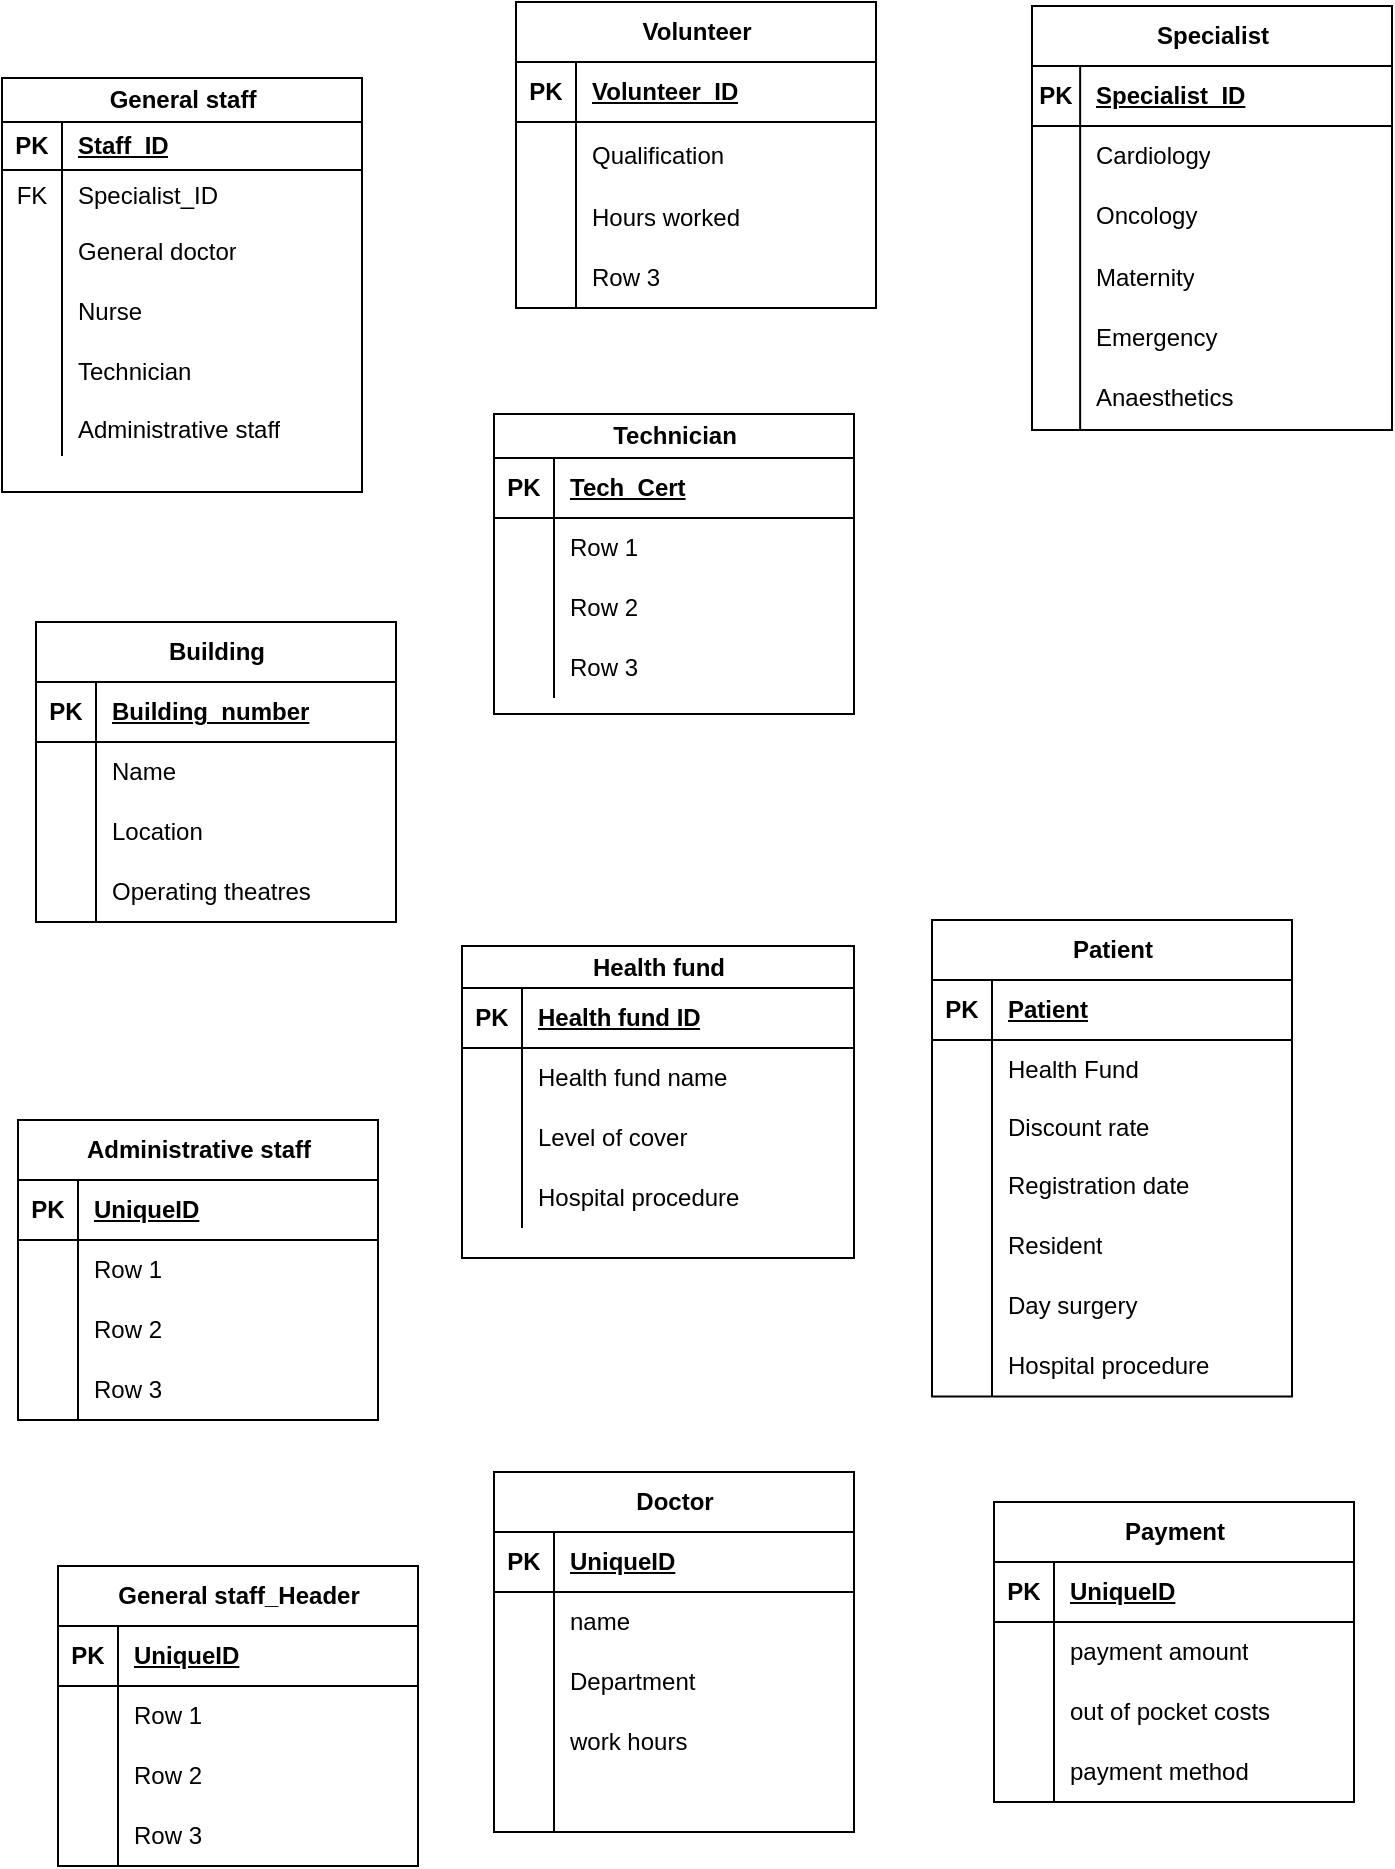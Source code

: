 <mxfile version="22.1.0" type="github">
  <diagram name="Page-1" id="m8mQcHIIEww473coujkM">
    <mxGraphModel dx="985" dy="617" grid="0" gridSize="10" guides="1" tooltips="1" connect="1" arrows="1" fold="1" page="1" pageScale="1" pageWidth="827" pageHeight="1169" background="#FFFFFF" math="0" shadow="0">
      <root>
        <mxCell id="0" />
        <mxCell id="1" parent="0" />
        <mxCell id="LIRqhmWHlOM219_0sDGf-14" value="Volunteer" style="shape=table;startSize=30;container=1;collapsible=1;childLayout=tableLayout;fixedRows=1;rowLines=0;fontStyle=1;align=center;resizeLast=1;html=1;labelBackgroundColor=none;rounded=0;" parent="1" vertex="1">
          <mxGeometry x="292" y="44" width="180" height="153" as="geometry" />
        </mxCell>
        <mxCell id="LIRqhmWHlOM219_0sDGf-15" value="" style="shape=tableRow;horizontal=0;startSize=0;swimlaneHead=0;swimlaneBody=0;fillColor=none;collapsible=0;dropTarget=0;points=[[0,0.5],[1,0.5]];portConstraint=eastwest;top=0;left=0;right=0;bottom=1;labelBackgroundColor=none;rounded=1;" parent="LIRqhmWHlOM219_0sDGf-14" vertex="1">
          <mxGeometry y="30" width="180" height="30" as="geometry" />
        </mxCell>
        <mxCell id="LIRqhmWHlOM219_0sDGf-16" value="PK" style="shape=partialRectangle;connectable=0;fillColor=none;top=0;left=0;bottom=0;right=0;fontStyle=1;overflow=hidden;whiteSpace=wrap;html=1;labelBackgroundColor=none;rounded=1;" parent="LIRqhmWHlOM219_0sDGf-15" vertex="1">
          <mxGeometry width="30" height="30" as="geometry">
            <mxRectangle width="30" height="30" as="alternateBounds" />
          </mxGeometry>
        </mxCell>
        <mxCell id="LIRqhmWHlOM219_0sDGf-17" value="Volunteer_ID" style="shape=partialRectangle;connectable=0;fillColor=none;top=0;left=0;bottom=0;right=0;align=left;spacingLeft=6;fontStyle=5;overflow=hidden;whiteSpace=wrap;html=1;labelBackgroundColor=none;rounded=1;" parent="LIRqhmWHlOM219_0sDGf-15" vertex="1">
          <mxGeometry x="30" width="150" height="30" as="geometry">
            <mxRectangle width="150" height="30" as="alternateBounds" />
          </mxGeometry>
        </mxCell>
        <mxCell id="LIRqhmWHlOM219_0sDGf-18" value="" style="shape=tableRow;horizontal=0;startSize=0;swimlaneHead=0;swimlaneBody=0;fillColor=none;collapsible=0;dropTarget=0;points=[[0,0.5],[1,0.5]];portConstraint=eastwest;top=0;left=0;right=0;bottom=0;labelBackgroundColor=none;rounded=1;" parent="LIRqhmWHlOM219_0sDGf-14" vertex="1">
          <mxGeometry y="60" width="180" height="33" as="geometry" />
        </mxCell>
        <mxCell id="LIRqhmWHlOM219_0sDGf-19" value="" style="shape=partialRectangle;connectable=0;fillColor=none;top=0;left=0;bottom=0;right=0;editable=1;overflow=hidden;whiteSpace=wrap;html=1;labelBackgroundColor=none;rounded=1;" parent="LIRqhmWHlOM219_0sDGf-18" vertex="1">
          <mxGeometry width="30" height="33" as="geometry">
            <mxRectangle width="30" height="33" as="alternateBounds" />
          </mxGeometry>
        </mxCell>
        <mxCell id="LIRqhmWHlOM219_0sDGf-20" value="Qualification" style="shape=partialRectangle;connectable=0;fillColor=none;top=0;left=0;bottom=0;right=0;align=left;spacingLeft=6;overflow=hidden;whiteSpace=wrap;html=1;labelBackgroundColor=none;rounded=1;" parent="LIRqhmWHlOM219_0sDGf-18" vertex="1">
          <mxGeometry x="30" width="150" height="33" as="geometry">
            <mxRectangle width="150" height="33" as="alternateBounds" />
          </mxGeometry>
        </mxCell>
        <mxCell id="LIRqhmWHlOM219_0sDGf-21" value="" style="shape=tableRow;horizontal=0;startSize=0;swimlaneHead=0;swimlaneBody=0;fillColor=none;collapsible=0;dropTarget=0;points=[[0,0.5],[1,0.5]];portConstraint=eastwest;top=0;left=0;right=0;bottom=0;labelBackgroundColor=none;rounded=1;" parent="LIRqhmWHlOM219_0sDGf-14" vertex="1">
          <mxGeometry y="93" width="180" height="30" as="geometry" />
        </mxCell>
        <mxCell id="LIRqhmWHlOM219_0sDGf-22" value="" style="shape=partialRectangle;connectable=0;fillColor=none;top=0;left=0;bottom=0;right=0;editable=1;overflow=hidden;whiteSpace=wrap;html=1;labelBackgroundColor=none;rounded=1;" parent="LIRqhmWHlOM219_0sDGf-21" vertex="1">
          <mxGeometry width="30" height="30" as="geometry">
            <mxRectangle width="30" height="30" as="alternateBounds" />
          </mxGeometry>
        </mxCell>
        <mxCell id="LIRqhmWHlOM219_0sDGf-23" value="Hours worked" style="shape=partialRectangle;connectable=0;fillColor=none;top=0;left=0;bottom=0;right=0;align=left;spacingLeft=6;overflow=hidden;whiteSpace=wrap;html=1;labelBackgroundColor=none;rounded=1;" parent="LIRqhmWHlOM219_0sDGf-21" vertex="1">
          <mxGeometry x="30" width="150" height="30" as="geometry">
            <mxRectangle width="150" height="30" as="alternateBounds" />
          </mxGeometry>
        </mxCell>
        <mxCell id="LIRqhmWHlOM219_0sDGf-24" value="" style="shape=tableRow;horizontal=0;startSize=0;swimlaneHead=0;swimlaneBody=0;fillColor=none;collapsible=0;dropTarget=0;points=[[0,0.5],[1,0.5]];portConstraint=eastwest;top=0;left=0;right=0;bottom=0;labelBackgroundColor=none;rounded=1;" parent="LIRqhmWHlOM219_0sDGf-14" vertex="1">
          <mxGeometry y="123" width="180" height="30" as="geometry" />
        </mxCell>
        <mxCell id="LIRqhmWHlOM219_0sDGf-25" value="" style="shape=partialRectangle;connectable=0;fillColor=none;top=0;left=0;bottom=0;right=0;editable=1;overflow=hidden;whiteSpace=wrap;html=1;labelBackgroundColor=none;rounded=1;" parent="LIRqhmWHlOM219_0sDGf-24" vertex="1">
          <mxGeometry width="30" height="30" as="geometry">
            <mxRectangle width="30" height="30" as="alternateBounds" />
          </mxGeometry>
        </mxCell>
        <mxCell id="LIRqhmWHlOM219_0sDGf-26" value="Row 3" style="shape=partialRectangle;connectable=0;fillColor=none;top=0;left=0;bottom=0;right=0;align=left;spacingLeft=6;overflow=hidden;whiteSpace=wrap;html=1;labelBackgroundColor=none;rounded=1;" parent="LIRqhmWHlOM219_0sDGf-24" vertex="1">
          <mxGeometry x="30" width="150" height="30" as="geometry">
            <mxRectangle width="150" height="30" as="alternateBounds" />
          </mxGeometry>
        </mxCell>
        <mxCell id="LIRqhmWHlOM219_0sDGf-27" value="Specialist" style="shape=table;startSize=30;container=1;collapsible=1;childLayout=tableLayout;fixedRows=1;rowLines=0;fontStyle=1;align=center;resizeLast=1;html=1;rounded=0;labelBackgroundColor=none;" parent="1" vertex="1">
          <mxGeometry x="550" y="46" width="180" height="212" as="geometry" />
        </mxCell>
        <mxCell id="LIRqhmWHlOM219_0sDGf-28" value="" style="shape=tableRow;horizontal=0;startSize=0;swimlaneHead=0;swimlaneBody=0;fillColor=none;collapsible=0;dropTarget=0;points=[[0,0.5],[1,0.5]];portConstraint=eastwest;top=0;left=0;right=0;bottom=1;labelBackgroundColor=none;rounded=1;" parent="LIRqhmWHlOM219_0sDGf-27" vertex="1">
          <mxGeometry y="30" width="180" height="30" as="geometry" />
        </mxCell>
        <mxCell id="LIRqhmWHlOM219_0sDGf-29" value="PK" style="shape=partialRectangle;connectable=0;fillColor=none;top=0;left=0;bottom=0;right=0;fontStyle=1;overflow=hidden;whiteSpace=wrap;html=1;labelBackgroundColor=none;rounded=1;" parent="LIRqhmWHlOM219_0sDGf-28" vertex="1">
          <mxGeometry width="24.071" height="30" as="geometry">
            <mxRectangle width="24.071" height="30" as="alternateBounds" />
          </mxGeometry>
        </mxCell>
        <mxCell id="LIRqhmWHlOM219_0sDGf-30" value="Specialist_ID" style="shape=partialRectangle;connectable=0;fillColor=none;top=0;left=0;bottom=0;right=0;align=left;spacingLeft=6;fontStyle=5;overflow=hidden;whiteSpace=wrap;html=1;labelBackgroundColor=none;rounded=1;" parent="LIRqhmWHlOM219_0sDGf-28" vertex="1">
          <mxGeometry x="24.071" width="155.929" height="30" as="geometry">
            <mxRectangle width="155.929" height="30" as="alternateBounds" />
          </mxGeometry>
        </mxCell>
        <mxCell id="LIRqhmWHlOM219_0sDGf-31" value="" style="shape=tableRow;horizontal=0;startSize=0;swimlaneHead=0;swimlaneBody=0;fillColor=none;collapsible=0;dropTarget=0;points=[[0,0.5],[1,0.5]];portConstraint=eastwest;top=0;left=0;right=0;bottom=0;labelBackgroundColor=none;rounded=1;" parent="LIRqhmWHlOM219_0sDGf-27" vertex="1">
          <mxGeometry y="60" width="180" height="30" as="geometry" />
        </mxCell>
        <mxCell id="LIRqhmWHlOM219_0sDGf-32" value="" style="shape=partialRectangle;connectable=0;fillColor=none;top=0;left=0;bottom=0;right=0;editable=1;overflow=hidden;whiteSpace=wrap;html=1;labelBackgroundColor=none;rounded=1;" parent="LIRqhmWHlOM219_0sDGf-31" vertex="1">
          <mxGeometry width="24.071" height="30" as="geometry">
            <mxRectangle width="24.071" height="30" as="alternateBounds" />
          </mxGeometry>
        </mxCell>
        <mxCell id="LIRqhmWHlOM219_0sDGf-33" value="Cardiology" style="shape=partialRectangle;connectable=0;fillColor=none;top=0;left=0;bottom=0;right=0;align=left;spacingLeft=6;overflow=hidden;whiteSpace=wrap;html=1;labelBackgroundColor=none;rounded=1;" parent="LIRqhmWHlOM219_0sDGf-31" vertex="1">
          <mxGeometry x="24.071" width="155.929" height="30" as="geometry">
            <mxRectangle width="155.929" height="30" as="alternateBounds" />
          </mxGeometry>
        </mxCell>
        <mxCell id="LIRqhmWHlOM219_0sDGf-34" value="" style="shape=tableRow;horizontal=0;startSize=0;swimlaneHead=0;swimlaneBody=0;fillColor=none;collapsible=0;dropTarget=0;points=[[0,0.5],[1,0.5]];portConstraint=eastwest;top=0;left=0;right=0;bottom=0;labelBackgroundColor=none;rounded=1;" parent="LIRqhmWHlOM219_0sDGf-27" vertex="1">
          <mxGeometry y="90" width="180" height="30" as="geometry" />
        </mxCell>
        <mxCell id="LIRqhmWHlOM219_0sDGf-35" value="" style="shape=partialRectangle;connectable=0;fillColor=none;top=0;left=0;bottom=0;right=0;editable=1;overflow=hidden;whiteSpace=wrap;html=1;labelBackgroundColor=none;rounded=1;" parent="LIRqhmWHlOM219_0sDGf-34" vertex="1">
          <mxGeometry width="24.071" height="30" as="geometry">
            <mxRectangle width="24.071" height="30" as="alternateBounds" />
          </mxGeometry>
        </mxCell>
        <mxCell id="LIRqhmWHlOM219_0sDGf-36" value="Oncology" style="shape=partialRectangle;connectable=0;fillColor=none;top=0;left=0;bottom=0;right=0;align=left;spacingLeft=6;overflow=hidden;whiteSpace=wrap;html=1;labelBackgroundColor=none;rounded=1;" parent="LIRqhmWHlOM219_0sDGf-34" vertex="1">
          <mxGeometry x="24.071" width="155.929" height="30" as="geometry">
            <mxRectangle width="155.929" height="30" as="alternateBounds" />
          </mxGeometry>
        </mxCell>
        <mxCell id="LIRqhmWHlOM219_0sDGf-37" value="" style="shape=tableRow;horizontal=0;startSize=0;swimlaneHead=0;swimlaneBody=0;fillColor=none;collapsible=0;dropTarget=0;points=[[0,0.5],[1,0.5]];portConstraint=eastwest;top=0;left=0;right=0;bottom=0;labelBackgroundColor=none;rounded=1;" parent="LIRqhmWHlOM219_0sDGf-27" vertex="1">
          <mxGeometry y="120" width="180" height="32" as="geometry" />
        </mxCell>
        <mxCell id="LIRqhmWHlOM219_0sDGf-38" value="" style="shape=partialRectangle;connectable=0;fillColor=none;top=0;left=0;bottom=0;right=0;editable=1;overflow=hidden;whiteSpace=wrap;html=1;labelBackgroundColor=none;rounded=1;" parent="LIRqhmWHlOM219_0sDGf-37" vertex="1">
          <mxGeometry width="24.071" height="32" as="geometry">
            <mxRectangle width="24.071" height="32" as="alternateBounds" />
          </mxGeometry>
        </mxCell>
        <mxCell id="LIRqhmWHlOM219_0sDGf-39" value="Maternity" style="shape=partialRectangle;connectable=0;fillColor=none;top=0;left=0;bottom=0;right=0;align=left;spacingLeft=6;overflow=hidden;whiteSpace=wrap;html=1;labelBackgroundColor=none;rounded=1;" parent="LIRqhmWHlOM219_0sDGf-37" vertex="1">
          <mxGeometry x="24.071" width="155.929" height="32" as="geometry">
            <mxRectangle width="155.929" height="32" as="alternateBounds" />
          </mxGeometry>
        </mxCell>
        <mxCell id="T4lMM_oCxTTj7DAgCJIU-7" value="" style="shape=tableRow;horizontal=0;startSize=0;swimlaneHead=0;swimlaneBody=0;fillColor=none;collapsible=0;dropTarget=0;points=[[0,0.5],[1,0.5]];portConstraint=eastwest;top=0;left=0;right=0;bottom=0;labelBackgroundColor=none;rounded=1;" vertex="1" parent="LIRqhmWHlOM219_0sDGf-27">
          <mxGeometry y="152" width="180" height="28" as="geometry" />
        </mxCell>
        <mxCell id="T4lMM_oCxTTj7DAgCJIU-8" value="" style="shape=partialRectangle;connectable=0;fillColor=none;top=0;left=0;bottom=0;right=0;editable=1;overflow=hidden;whiteSpace=wrap;html=1;labelBackgroundColor=none;rounded=1;" vertex="1" parent="T4lMM_oCxTTj7DAgCJIU-7">
          <mxGeometry width="24.071" height="28" as="geometry">
            <mxRectangle width="24.071" height="28" as="alternateBounds" />
          </mxGeometry>
        </mxCell>
        <mxCell id="T4lMM_oCxTTj7DAgCJIU-9" value="Emergency" style="shape=partialRectangle;connectable=0;fillColor=none;top=0;left=0;bottom=0;right=0;align=left;spacingLeft=6;overflow=hidden;whiteSpace=wrap;html=1;labelBackgroundColor=none;rounded=1;" vertex="1" parent="T4lMM_oCxTTj7DAgCJIU-7">
          <mxGeometry x="24.071" width="155.929" height="28" as="geometry">
            <mxRectangle width="155.929" height="28" as="alternateBounds" />
          </mxGeometry>
        </mxCell>
        <mxCell id="T4lMM_oCxTTj7DAgCJIU-10" value="" style="shape=tableRow;horizontal=0;startSize=0;swimlaneHead=0;swimlaneBody=0;fillColor=none;collapsible=0;dropTarget=0;points=[[0,0.5],[1,0.5]];portConstraint=eastwest;top=0;left=0;right=0;bottom=0;labelBackgroundColor=none;rounded=1;" vertex="1" parent="LIRqhmWHlOM219_0sDGf-27">
          <mxGeometry y="180" width="180" height="32" as="geometry" />
        </mxCell>
        <mxCell id="T4lMM_oCxTTj7DAgCJIU-11" value="" style="shape=partialRectangle;connectable=0;fillColor=none;top=0;left=0;bottom=0;right=0;editable=1;overflow=hidden;whiteSpace=wrap;html=1;labelBackgroundColor=none;rounded=1;" vertex="1" parent="T4lMM_oCxTTj7DAgCJIU-10">
          <mxGeometry width="24.071" height="32" as="geometry">
            <mxRectangle width="24.071" height="32" as="alternateBounds" />
          </mxGeometry>
        </mxCell>
        <mxCell id="T4lMM_oCxTTj7DAgCJIU-12" value="Anaesthetics" style="shape=partialRectangle;connectable=0;fillColor=none;top=0;left=0;bottom=0;right=0;align=left;spacingLeft=6;overflow=hidden;whiteSpace=wrap;html=1;labelBackgroundColor=none;rounded=1;" vertex="1" parent="T4lMM_oCxTTj7DAgCJIU-10">
          <mxGeometry x="24.071" width="155.929" height="32" as="geometry">
            <mxRectangle width="155.929" height="32" as="alternateBounds" />
          </mxGeometry>
        </mxCell>
        <mxCell id="T4lMM_oCxTTj7DAgCJIU-16" value="Patient" style="shape=table;startSize=30;container=1;collapsible=1;childLayout=tableLayout;fixedRows=1;rowLines=0;fontStyle=1;align=center;resizeLast=1;html=1;rounded=0;labelBackgroundColor=none;" vertex="1" parent="1">
          <mxGeometry x="500" y="503" width="180" height="238.214" as="geometry" />
        </mxCell>
        <mxCell id="T4lMM_oCxTTj7DAgCJIU-17" value="" style="shape=tableRow;horizontal=0;startSize=0;swimlaneHead=0;swimlaneBody=0;fillColor=none;collapsible=0;dropTarget=0;points=[[0,0.5],[1,0.5]];portConstraint=eastwest;top=0;left=0;right=0;bottom=1;labelBackgroundColor=none;" vertex="1" parent="T4lMM_oCxTTj7DAgCJIU-16">
          <mxGeometry y="30" width="180" height="30" as="geometry" />
        </mxCell>
        <mxCell id="T4lMM_oCxTTj7DAgCJIU-18" value="PK" style="shape=partialRectangle;connectable=0;fillColor=none;top=0;left=0;bottom=0;right=0;fontStyle=1;overflow=hidden;whiteSpace=wrap;html=1;labelBackgroundColor=none;" vertex="1" parent="T4lMM_oCxTTj7DAgCJIU-17">
          <mxGeometry width="30" height="30" as="geometry">
            <mxRectangle width="30" height="30" as="alternateBounds" />
          </mxGeometry>
        </mxCell>
        <mxCell id="T4lMM_oCxTTj7DAgCJIU-19" value="Patient" style="shape=partialRectangle;connectable=0;fillColor=none;top=0;left=0;bottom=0;right=0;align=left;spacingLeft=6;fontStyle=5;overflow=hidden;whiteSpace=wrap;html=1;labelBackgroundColor=none;" vertex="1" parent="T4lMM_oCxTTj7DAgCJIU-17">
          <mxGeometry x="30" width="150" height="30" as="geometry">
            <mxRectangle width="150" height="30" as="alternateBounds" />
          </mxGeometry>
        </mxCell>
        <mxCell id="T4lMM_oCxTTj7DAgCJIU-20" value="" style="shape=tableRow;horizontal=0;startSize=0;swimlaneHead=0;swimlaneBody=0;fillColor=none;collapsible=0;dropTarget=0;points=[[0,0.5],[1,0.5]];portConstraint=eastwest;top=0;left=0;right=0;bottom=0;labelBackgroundColor=none;" vertex="1" parent="T4lMM_oCxTTj7DAgCJIU-16">
          <mxGeometry y="60" width="180" height="30" as="geometry" />
        </mxCell>
        <mxCell id="T4lMM_oCxTTj7DAgCJIU-21" value="" style="shape=partialRectangle;connectable=0;fillColor=none;top=0;left=0;bottom=0;right=0;editable=1;overflow=hidden;whiteSpace=wrap;html=1;labelBackgroundColor=none;" vertex="1" parent="T4lMM_oCxTTj7DAgCJIU-20">
          <mxGeometry width="30" height="30" as="geometry">
            <mxRectangle width="30" height="30" as="alternateBounds" />
          </mxGeometry>
        </mxCell>
        <mxCell id="T4lMM_oCxTTj7DAgCJIU-22" value="Health Fund" style="shape=partialRectangle;connectable=0;fillColor=none;top=0;left=0;bottom=0;right=0;align=left;spacingLeft=6;overflow=hidden;whiteSpace=wrap;html=1;labelBackgroundColor=none;" vertex="1" parent="T4lMM_oCxTTj7DAgCJIU-20">
          <mxGeometry x="30" width="150" height="30" as="geometry">
            <mxRectangle width="150" height="30" as="alternateBounds" />
          </mxGeometry>
        </mxCell>
        <mxCell id="T4lMM_oCxTTj7DAgCJIU-23" value="" style="shape=tableRow;horizontal=0;startSize=0;swimlaneHead=0;swimlaneBody=0;fillColor=none;collapsible=0;dropTarget=0;points=[[0,0.5],[1,0.5]];portConstraint=eastwest;top=0;left=0;right=0;bottom=0;labelBackgroundColor=none;" vertex="1" parent="T4lMM_oCxTTj7DAgCJIU-16">
          <mxGeometry y="90" width="180" height="28" as="geometry" />
        </mxCell>
        <mxCell id="T4lMM_oCxTTj7DAgCJIU-24" value="" style="shape=partialRectangle;connectable=0;fillColor=none;top=0;left=0;bottom=0;right=0;editable=1;overflow=hidden;whiteSpace=wrap;html=1;labelBackgroundColor=none;" vertex="1" parent="T4lMM_oCxTTj7DAgCJIU-23">
          <mxGeometry width="30" height="28" as="geometry">
            <mxRectangle width="30" height="28" as="alternateBounds" />
          </mxGeometry>
        </mxCell>
        <mxCell id="T4lMM_oCxTTj7DAgCJIU-25" value="Discount rate" style="shape=partialRectangle;connectable=0;fillColor=none;top=0;left=0;bottom=0;right=0;align=left;spacingLeft=6;overflow=hidden;whiteSpace=wrap;html=1;labelBackgroundColor=none;" vertex="1" parent="T4lMM_oCxTTj7DAgCJIU-23">
          <mxGeometry x="30" width="150" height="28" as="geometry">
            <mxRectangle width="150" height="28" as="alternateBounds" />
          </mxGeometry>
        </mxCell>
        <mxCell id="T4lMM_oCxTTj7DAgCJIU-26" value="" style="shape=tableRow;horizontal=0;startSize=0;swimlaneHead=0;swimlaneBody=0;fillColor=none;collapsible=0;dropTarget=0;points=[[0,0.5],[1,0.5]];portConstraint=eastwest;top=0;left=0;right=0;bottom=0;labelBackgroundColor=none;" vertex="1" parent="T4lMM_oCxTTj7DAgCJIU-16">
          <mxGeometry y="118" width="180" height="30" as="geometry" />
        </mxCell>
        <mxCell id="T4lMM_oCxTTj7DAgCJIU-27" value="" style="shape=partialRectangle;connectable=0;fillColor=none;top=0;left=0;bottom=0;right=0;editable=1;overflow=hidden;whiteSpace=wrap;html=1;labelBackgroundColor=none;" vertex="1" parent="T4lMM_oCxTTj7DAgCJIU-26">
          <mxGeometry width="30" height="30" as="geometry">
            <mxRectangle width="30" height="30" as="alternateBounds" />
          </mxGeometry>
        </mxCell>
        <mxCell id="T4lMM_oCxTTj7DAgCJIU-28" value="Registration date" style="shape=partialRectangle;connectable=0;fillColor=none;top=0;left=0;bottom=0;right=0;align=left;spacingLeft=6;overflow=hidden;whiteSpace=wrap;html=1;labelBackgroundColor=none;" vertex="1" parent="T4lMM_oCxTTj7DAgCJIU-26">
          <mxGeometry x="30" width="150" height="30" as="geometry">
            <mxRectangle width="150" height="30" as="alternateBounds" />
          </mxGeometry>
        </mxCell>
        <mxCell id="T4lMM_oCxTTj7DAgCJIU-29" value="" style="shape=tableRow;horizontal=0;startSize=0;swimlaneHead=0;swimlaneBody=0;fillColor=none;collapsible=0;dropTarget=0;points=[[0,0.5],[1,0.5]];portConstraint=eastwest;top=0;left=0;right=0;bottom=0;labelBackgroundColor=none;" vertex="1" parent="T4lMM_oCxTTj7DAgCJIU-16">
          <mxGeometry y="148" width="180" height="30" as="geometry" />
        </mxCell>
        <mxCell id="T4lMM_oCxTTj7DAgCJIU-30" value="" style="shape=partialRectangle;connectable=0;fillColor=none;top=0;left=0;bottom=0;right=0;editable=1;overflow=hidden;whiteSpace=wrap;html=1;labelBackgroundColor=none;" vertex="1" parent="T4lMM_oCxTTj7DAgCJIU-29">
          <mxGeometry width="30" height="30" as="geometry">
            <mxRectangle width="30" height="30" as="alternateBounds" />
          </mxGeometry>
        </mxCell>
        <mxCell id="T4lMM_oCxTTj7DAgCJIU-31" value="Resident" style="shape=partialRectangle;connectable=0;fillColor=none;top=0;left=0;bottom=0;right=0;align=left;spacingLeft=6;overflow=hidden;whiteSpace=wrap;html=1;labelBackgroundColor=none;" vertex="1" parent="T4lMM_oCxTTj7DAgCJIU-29">
          <mxGeometry x="30" width="150" height="30" as="geometry">
            <mxRectangle width="150" height="30" as="alternateBounds" />
          </mxGeometry>
        </mxCell>
        <mxCell id="T4lMM_oCxTTj7DAgCJIU-32" value="" style="shape=tableRow;horizontal=0;startSize=0;swimlaneHead=0;swimlaneBody=0;fillColor=none;collapsible=0;dropTarget=0;points=[[0,0.5],[1,0.5]];portConstraint=eastwest;top=0;left=0;right=0;bottom=0;labelBackgroundColor=none;" vertex="1" parent="T4lMM_oCxTTj7DAgCJIU-16">
          <mxGeometry y="178" width="180" height="30" as="geometry" />
        </mxCell>
        <mxCell id="T4lMM_oCxTTj7DAgCJIU-33" value="" style="shape=partialRectangle;connectable=0;fillColor=none;top=0;left=0;bottom=0;right=0;editable=1;overflow=hidden;whiteSpace=wrap;html=1;labelBackgroundColor=none;" vertex="1" parent="T4lMM_oCxTTj7DAgCJIU-32">
          <mxGeometry width="30" height="30" as="geometry">
            <mxRectangle width="30" height="30" as="alternateBounds" />
          </mxGeometry>
        </mxCell>
        <mxCell id="T4lMM_oCxTTj7DAgCJIU-34" value="Day surgery" style="shape=partialRectangle;connectable=0;fillColor=none;top=0;left=0;bottom=0;right=0;align=left;spacingLeft=6;overflow=hidden;whiteSpace=wrap;html=1;labelBackgroundColor=none;" vertex="1" parent="T4lMM_oCxTTj7DAgCJIU-32">
          <mxGeometry x="30" width="150" height="30" as="geometry">
            <mxRectangle width="150" height="30" as="alternateBounds" />
          </mxGeometry>
        </mxCell>
        <mxCell id="T4lMM_oCxTTj7DAgCJIU-109" value="" style="shape=tableRow;horizontal=0;startSize=0;swimlaneHead=0;swimlaneBody=0;fillColor=none;collapsible=0;dropTarget=0;points=[[0,0.5],[1,0.5]];portConstraint=eastwest;top=0;left=0;right=0;bottom=0;labelBackgroundColor=none;" vertex="1" parent="T4lMM_oCxTTj7DAgCJIU-16">
          <mxGeometry y="208" width="180" height="30" as="geometry" />
        </mxCell>
        <mxCell id="T4lMM_oCxTTj7DAgCJIU-110" value="" style="shape=partialRectangle;connectable=0;fillColor=none;top=0;left=0;bottom=0;right=0;editable=1;overflow=hidden;whiteSpace=wrap;html=1;labelBackgroundColor=none;" vertex="1" parent="T4lMM_oCxTTj7DAgCJIU-109">
          <mxGeometry width="30" height="30" as="geometry">
            <mxRectangle width="30" height="30" as="alternateBounds" />
          </mxGeometry>
        </mxCell>
        <mxCell id="T4lMM_oCxTTj7DAgCJIU-111" value="Hospital procedure" style="shape=partialRectangle;connectable=0;fillColor=none;top=0;left=0;bottom=0;right=0;align=left;spacingLeft=6;overflow=hidden;whiteSpace=wrap;html=1;labelBackgroundColor=none;" vertex="1" parent="T4lMM_oCxTTj7DAgCJIU-109">
          <mxGeometry x="30" width="150" height="30" as="geometry">
            <mxRectangle width="150" height="30" as="alternateBounds" />
          </mxGeometry>
        </mxCell>
        <mxCell id="T4lMM_oCxTTj7DAgCJIU-35" value="Building" style="shape=table;startSize=30;container=1;collapsible=1;childLayout=tableLayout;fixedRows=1;rowLines=0;fontStyle=1;align=center;resizeLast=1;html=1;rounded=0;labelBackgroundColor=none;" vertex="1" parent="1">
          <mxGeometry x="52" y="354" width="180" height="150" as="geometry" />
        </mxCell>
        <mxCell id="T4lMM_oCxTTj7DAgCJIU-36" value="" style="shape=tableRow;horizontal=0;startSize=0;swimlaneHead=0;swimlaneBody=0;fillColor=none;collapsible=0;dropTarget=0;points=[[0,0.5],[1,0.5]];portConstraint=eastwest;top=0;left=0;right=0;bottom=1;labelBackgroundColor=none;" vertex="1" parent="T4lMM_oCxTTj7DAgCJIU-35">
          <mxGeometry y="30" width="180" height="30" as="geometry" />
        </mxCell>
        <mxCell id="T4lMM_oCxTTj7DAgCJIU-37" value="PK" style="shape=partialRectangle;connectable=0;fillColor=none;top=0;left=0;bottom=0;right=0;fontStyle=1;overflow=hidden;whiteSpace=wrap;html=1;labelBackgroundColor=none;" vertex="1" parent="T4lMM_oCxTTj7DAgCJIU-36">
          <mxGeometry width="30" height="30" as="geometry">
            <mxRectangle width="30" height="30" as="alternateBounds" />
          </mxGeometry>
        </mxCell>
        <mxCell id="T4lMM_oCxTTj7DAgCJIU-38" value="Building_number" style="shape=partialRectangle;connectable=0;fillColor=none;top=0;left=0;bottom=0;right=0;align=left;spacingLeft=6;fontStyle=5;overflow=hidden;whiteSpace=wrap;html=1;labelBackgroundColor=none;" vertex="1" parent="T4lMM_oCxTTj7DAgCJIU-36">
          <mxGeometry x="30" width="150" height="30" as="geometry">
            <mxRectangle width="150" height="30" as="alternateBounds" />
          </mxGeometry>
        </mxCell>
        <mxCell id="T4lMM_oCxTTj7DAgCJIU-42" value="" style="shape=tableRow;horizontal=0;startSize=0;swimlaneHead=0;swimlaneBody=0;fillColor=none;collapsible=0;dropTarget=0;points=[[0,0.5],[1,0.5]];portConstraint=eastwest;top=0;left=0;right=0;bottom=0;labelBackgroundColor=none;" vertex="1" parent="T4lMM_oCxTTj7DAgCJIU-35">
          <mxGeometry y="60" width="180" height="30" as="geometry" />
        </mxCell>
        <mxCell id="T4lMM_oCxTTj7DAgCJIU-43" value="" style="shape=partialRectangle;connectable=0;fillColor=none;top=0;left=0;bottom=0;right=0;editable=1;overflow=hidden;whiteSpace=wrap;html=1;labelBackgroundColor=none;" vertex="1" parent="T4lMM_oCxTTj7DAgCJIU-42">
          <mxGeometry width="30" height="30" as="geometry">
            <mxRectangle width="30" height="30" as="alternateBounds" />
          </mxGeometry>
        </mxCell>
        <mxCell id="T4lMM_oCxTTj7DAgCJIU-44" value="Name" style="shape=partialRectangle;connectable=0;fillColor=none;top=0;left=0;bottom=0;right=0;align=left;spacingLeft=6;overflow=hidden;whiteSpace=wrap;html=1;labelBackgroundColor=none;" vertex="1" parent="T4lMM_oCxTTj7DAgCJIU-42">
          <mxGeometry x="30" width="150" height="30" as="geometry">
            <mxRectangle width="150" height="30" as="alternateBounds" />
          </mxGeometry>
        </mxCell>
        <mxCell id="T4lMM_oCxTTj7DAgCJIU-45" value="" style="shape=tableRow;horizontal=0;startSize=0;swimlaneHead=0;swimlaneBody=0;fillColor=none;collapsible=0;dropTarget=0;points=[[0,0.5],[1,0.5]];portConstraint=eastwest;top=0;left=0;right=0;bottom=0;labelBackgroundColor=none;" vertex="1" parent="T4lMM_oCxTTj7DAgCJIU-35">
          <mxGeometry y="90" width="180" height="30" as="geometry" />
        </mxCell>
        <mxCell id="T4lMM_oCxTTj7DAgCJIU-46" value="" style="shape=partialRectangle;connectable=0;fillColor=none;top=0;left=0;bottom=0;right=0;editable=1;overflow=hidden;whiteSpace=wrap;html=1;labelBackgroundColor=none;" vertex="1" parent="T4lMM_oCxTTj7DAgCJIU-45">
          <mxGeometry width="30" height="30" as="geometry">
            <mxRectangle width="30" height="30" as="alternateBounds" />
          </mxGeometry>
        </mxCell>
        <mxCell id="T4lMM_oCxTTj7DAgCJIU-47" value="Location" style="shape=partialRectangle;connectable=0;fillColor=none;top=0;left=0;bottom=0;right=0;align=left;spacingLeft=6;overflow=hidden;whiteSpace=wrap;html=1;labelBackgroundColor=none;" vertex="1" parent="T4lMM_oCxTTj7DAgCJIU-45">
          <mxGeometry x="30" width="150" height="30" as="geometry">
            <mxRectangle width="150" height="30" as="alternateBounds" />
          </mxGeometry>
        </mxCell>
        <mxCell id="T4lMM_oCxTTj7DAgCJIU-61" value="" style="shape=tableRow;horizontal=0;startSize=0;swimlaneHead=0;swimlaneBody=0;fillColor=none;collapsible=0;dropTarget=0;points=[[0,0.5],[1,0.5]];portConstraint=eastwest;top=0;left=0;right=0;bottom=0;labelBackgroundColor=none;" vertex="1" parent="T4lMM_oCxTTj7DAgCJIU-35">
          <mxGeometry y="120" width="180" height="30" as="geometry" />
        </mxCell>
        <mxCell id="T4lMM_oCxTTj7DAgCJIU-62" value="" style="shape=partialRectangle;connectable=0;fillColor=none;top=0;left=0;bottom=0;right=0;editable=1;overflow=hidden;whiteSpace=wrap;html=1;labelBackgroundColor=none;" vertex="1" parent="T4lMM_oCxTTj7DAgCJIU-61">
          <mxGeometry width="30" height="30" as="geometry">
            <mxRectangle width="30" height="30" as="alternateBounds" />
          </mxGeometry>
        </mxCell>
        <mxCell id="T4lMM_oCxTTj7DAgCJIU-63" value="Operating theatres" style="shape=partialRectangle;connectable=0;fillColor=none;top=0;left=0;bottom=0;right=0;align=left;spacingLeft=6;overflow=hidden;whiteSpace=wrap;html=1;labelBackgroundColor=none;" vertex="1" parent="T4lMM_oCxTTj7DAgCJIU-61">
          <mxGeometry x="30" width="150" height="30" as="geometry">
            <mxRectangle width="150" height="30" as="alternateBounds" />
          </mxGeometry>
        </mxCell>
        <mxCell id="T4lMM_oCxTTj7DAgCJIU-67" value="Health fund" style="shape=table;startSize=21;container=1;collapsible=1;childLayout=tableLayout;fixedRows=1;rowLines=0;fontStyle=1;align=center;resizeLast=1;html=1;labelBackgroundColor=none;" vertex="1" parent="1">
          <mxGeometry x="265" y="516" width="196" height="156" as="geometry" />
        </mxCell>
        <mxCell id="T4lMM_oCxTTj7DAgCJIU-68" value="" style="shape=tableRow;horizontal=0;startSize=0;swimlaneHead=0;swimlaneBody=0;fillColor=none;collapsible=0;dropTarget=0;points=[[0,0.5],[1,0.5]];portConstraint=eastwest;top=0;left=0;right=0;bottom=1;labelBackgroundColor=none;" vertex="1" parent="T4lMM_oCxTTj7DAgCJIU-67">
          <mxGeometry y="21" width="196" height="30" as="geometry" />
        </mxCell>
        <mxCell id="T4lMM_oCxTTj7DAgCJIU-69" value="PK" style="shape=partialRectangle;connectable=0;fillColor=none;top=0;left=0;bottom=0;right=0;fontStyle=1;overflow=hidden;whiteSpace=wrap;html=1;labelBackgroundColor=none;" vertex="1" parent="T4lMM_oCxTTj7DAgCJIU-68">
          <mxGeometry width="30" height="30" as="geometry">
            <mxRectangle width="30" height="30" as="alternateBounds" />
          </mxGeometry>
        </mxCell>
        <mxCell id="T4lMM_oCxTTj7DAgCJIU-70" value="Health fund ID" style="shape=partialRectangle;connectable=0;fillColor=none;top=0;left=0;bottom=0;right=0;align=left;spacingLeft=6;fontStyle=5;overflow=hidden;whiteSpace=wrap;html=1;labelBackgroundColor=none;" vertex="1" parent="T4lMM_oCxTTj7DAgCJIU-68">
          <mxGeometry x="30" width="166" height="30" as="geometry">
            <mxRectangle width="166" height="30" as="alternateBounds" />
          </mxGeometry>
        </mxCell>
        <mxCell id="T4lMM_oCxTTj7DAgCJIU-71" value="" style="shape=tableRow;horizontal=0;startSize=0;swimlaneHead=0;swimlaneBody=0;fillColor=none;collapsible=0;dropTarget=0;points=[[0,0.5],[1,0.5]];portConstraint=eastwest;top=0;left=0;right=0;bottom=0;labelBackgroundColor=none;" vertex="1" parent="T4lMM_oCxTTj7DAgCJIU-67">
          <mxGeometry y="51" width="196" height="30" as="geometry" />
        </mxCell>
        <mxCell id="T4lMM_oCxTTj7DAgCJIU-72" value="" style="shape=partialRectangle;connectable=0;fillColor=none;top=0;left=0;bottom=0;right=0;editable=1;overflow=hidden;whiteSpace=wrap;html=1;labelBackgroundColor=none;" vertex="1" parent="T4lMM_oCxTTj7DAgCJIU-71">
          <mxGeometry width="30" height="30" as="geometry">
            <mxRectangle width="30" height="30" as="alternateBounds" />
          </mxGeometry>
        </mxCell>
        <mxCell id="T4lMM_oCxTTj7DAgCJIU-73" value="Health fund name" style="shape=partialRectangle;connectable=0;fillColor=none;top=0;left=0;bottom=0;right=0;align=left;spacingLeft=6;overflow=hidden;whiteSpace=wrap;html=1;labelBackgroundColor=none;" vertex="1" parent="T4lMM_oCxTTj7DAgCJIU-71">
          <mxGeometry x="30" width="166" height="30" as="geometry">
            <mxRectangle width="166" height="30" as="alternateBounds" />
          </mxGeometry>
        </mxCell>
        <mxCell id="T4lMM_oCxTTj7DAgCJIU-74" value="" style="shape=tableRow;horizontal=0;startSize=0;swimlaneHead=0;swimlaneBody=0;fillColor=none;collapsible=0;dropTarget=0;points=[[0,0.5],[1,0.5]];portConstraint=eastwest;top=0;left=0;right=0;bottom=0;labelBackgroundColor=none;" vertex="1" parent="T4lMM_oCxTTj7DAgCJIU-67">
          <mxGeometry y="81" width="196" height="30" as="geometry" />
        </mxCell>
        <mxCell id="T4lMM_oCxTTj7DAgCJIU-75" value="" style="shape=partialRectangle;connectable=0;fillColor=none;top=0;left=0;bottom=0;right=0;editable=1;overflow=hidden;whiteSpace=wrap;html=1;labelBackgroundColor=none;" vertex="1" parent="T4lMM_oCxTTj7DAgCJIU-74">
          <mxGeometry width="30" height="30" as="geometry">
            <mxRectangle width="30" height="30" as="alternateBounds" />
          </mxGeometry>
        </mxCell>
        <mxCell id="T4lMM_oCxTTj7DAgCJIU-76" value="Level of cover" style="shape=partialRectangle;connectable=0;fillColor=none;top=0;left=0;bottom=0;right=0;align=left;spacingLeft=6;overflow=hidden;whiteSpace=wrap;html=1;labelBackgroundColor=none;" vertex="1" parent="T4lMM_oCxTTj7DAgCJIU-74">
          <mxGeometry x="30" width="166" height="30" as="geometry">
            <mxRectangle width="166" height="30" as="alternateBounds" />
          </mxGeometry>
        </mxCell>
        <mxCell id="T4lMM_oCxTTj7DAgCJIU-77" value="" style="shape=tableRow;horizontal=0;startSize=0;swimlaneHead=0;swimlaneBody=0;fillColor=none;collapsible=0;dropTarget=0;points=[[0,0.5],[1,0.5]];portConstraint=eastwest;top=0;left=0;right=0;bottom=0;labelBackgroundColor=none;" vertex="1" parent="T4lMM_oCxTTj7DAgCJIU-67">
          <mxGeometry y="111" width="196" height="30" as="geometry" />
        </mxCell>
        <mxCell id="T4lMM_oCxTTj7DAgCJIU-78" value="" style="shape=partialRectangle;connectable=0;fillColor=none;top=0;left=0;bottom=0;right=0;editable=1;overflow=hidden;whiteSpace=wrap;html=1;labelBackgroundColor=none;" vertex="1" parent="T4lMM_oCxTTj7DAgCJIU-77">
          <mxGeometry width="30" height="30" as="geometry">
            <mxRectangle width="30" height="30" as="alternateBounds" />
          </mxGeometry>
        </mxCell>
        <mxCell id="T4lMM_oCxTTj7DAgCJIU-79" value="Hospital procedure" style="shape=partialRectangle;connectable=0;fillColor=none;top=0;left=0;bottom=0;right=0;align=left;spacingLeft=6;overflow=hidden;whiteSpace=wrap;html=1;labelBackgroundColor=none;" vertex="1" parent="T4lMM_oCxTTj7DAgCJIU-77">
          <mxGeometry x="30" width="166" height="30" as="geometry">
            <mxRectangle width="166" height="30" as="alternateBounds" />
          </mxGeometry>
        </mxCell>
        <mxCell id="T4lMM_oCxTTj7DAgCJIU-80" value="Payment" style="shape=table;startSize=30;container=1;collapsible=1;childLayout=tableLayout;fixedRows=1;rowLines=0;fontStyle=1;align=center;resizeLast=1;html=1;labelBackgroundColor=none;" vertex="1" parent="1">
          <mxGeometry x="531" y="794" width="180" height="150" as="geometry" />
        </mxCell>
        <mxCell id="T4lMM_oCxTTj7DAgCJIU-81" value="" style="shape=tableRow;horizontal=0;startSize=0;swimlaneHead=0;swimlaneBody=0;fillColor=none;collapsible=0;dropTarget=0;points=[[0,0.5],[1,0.5]];portConstraint=eastwest;top=0;left=0;right=0;bottom=1;labelBackgroundColor=none;" vertex="1" parent="T4lMM_oCxTTj7DAgCJIU-80">
          <mxGeometry y="30" width="180" height="30" as="geometry" />
        </mxCell>
        <mxCell id="T4lMM_oCxTTj7DAgCJIU-82" value="PK" style="shape=partialRectangle;connectable=0;fillColor=none;top=0;left=0;bottom=0;right=0;fontStyle=1;overflow=hidden;whiteSpace=wrap;html=1;labelBackgroundColor=none;" vertex="1" parent="T4lMM_oCxTTj7DAgCJIU-81">
          <mxGeometry width="30" height="30" as="geometry">
            <mxRectangle width="30" height="30" as="alternateBounds" />
          </mxGeometry>
        </mxCell>
        <mxCell id="T4lMM_oCxTTj7DAgCJIU-83" value="UniqueID" style="shape=partialRectangle;connectable=0;fillColor=none;top=0;left=0;bottom=0;right=0;align=left;spacingLeft=6;fontStyle=5;overflow=hidden;whiteSpace=wrap;html=1;labelBackgroundColor=none;" vertex="1" parent="T4lMM_oCxTTj7DAgCJIU-81">
          <mxGeometry x="30" width="150" height="30" as="geometry">
            <mxRectangle width="150" height="30" as="alternateBounds" />
          </mxGeometry>
        </mxCell>
        <mxCell id="T4lMM_oCxTTj7DAgCJIU-84" value="" style="shape=tableRow;horizontal=0;startSize=0;swimlaneHead=0;swimlaneBody=0;fillColor=none;collapsible=0;dropTarget=0;points=[[0,0.5],[1,0.5]];portConstraint=eastwest;top=0;left=0;right=0;bottom=0;labelBackgroundColor=none;" vertex="1" parent="T4lMM_oCxTTj7DAgCJIU-80">
          <mxGeometry y="60" width="180" height="30" as="geometry" />
        </mxCell>
        <mxCell id="T4lMM_oCxTTj7DAgCJIU-85" value="" style="shape=partialRectangle;connectable=0;fillColor=none;top=0;left=0;bottom=0;right=0;editable=1;overflow=hidden;whiteSpace=wrap;html=1;labelBackgroundColor=none;" vertex="1" parent="T4lMM_oCxTTj7DAgCJIU-84">
          <mxGeometry width="30" height="30" as="geometry">
            <mxRectangle width="30" height="30" as="alternateBounds" />
          </mxGeometry>
        </mxCell>
        <mxCell id="T4lMM_oCxTTj7DAgCJIU-86" value="payment amount" style="shape=partialRectangle;connectable=0;fillColor=none;top=0;left=0;bottom=0;right=0;align=left;spacingLeft=6;overflow=hidden;whiteSpace=wrap;html=1;labelBackgroundColor=none;" vertex="1" parent="T4lMM_oCxTTj7DAgCJIU-84">
          <mxGeometry x="30" width="150" height="30" as="geometry">
            <mxRectangle width="150" height="30" as="alternateBounds" />
          </mxGeometry>
        </mxCell>
        <mxCell id="T4lMM_oCxTTj7DAgCJIU-87" value="" style="shape=tableRow;horizontal=0;startSize=0;swimlaneHead=0;swimlaneBody=0;fillColor=none;collapsible=0;dropTarget=0;points=[[0,0.5],[1,0.5]];portConstraint=eastwest;top=0;left=0;right=0;bottom=0;labelBackgroundColor=none;" vertex="1" parent="T4lMM_oCxTTj7DAgCJIU-80">
          <mxGeometry y="90" width="180" height="30" as="geometry" />
        </mxCell>
        <mxCell id="T4lMM_oCxTTj7DAgCJIU-88" value="" style="shape=partialRectangle;connectable=0;fillColor=none;top=0;left=0;bottom=0;right=0;editable=1;overflow=hidden;whiteSpace=wrap;html=1;labelBackgroundColor=none;" vertex="1" parent="T4lMM_oCxTTj7DAgCJIU-87">
          <mxGeometry width="30" height="30" as="geometry">
            <mxRectangle width="30" height="30" as="alternateBounds" />
          </mxGeometry>
        </mxCell>
        <mxCell id="T4lMM_oCxTTj7DAgCJIU-89" value="out of pocket costs" style="shape=partialRectangle;connectable=0;fillColor=none;top=0;left=0;bottom=0;right=0;align=left;spacingLeft=6;overflow=hidden;whiteSpace=wrap;html=1;labelBackgroundColor=none;" vertex="1" parent="T4lMM_oCxTTj7DAgCJIU-87">
          <mxGeometry x="30" width="150" height="30" as="geometry">
            <mxRectangle width="150" height="30" as="alternateBounds" />
          </mxGeometry>
        </mxCell>
        <mxCell id="T4lMM_oCxTTj7DAgCJIU-90" value="" style="shape=tableRow;horizontal=0;startSize=0;swimlaneHead=0;swimlaneBody=0;fillColor=none;collapsible=0;dropTarget=0;points=[[0,0.5],[1,0.5]];portConstraint=eastwest;top=0;left=0;right=0;bottom=0;labelBackgroundColor=none;" vertex="1" parent="T4lMM_oCxTTj7DAgCJIU-80">
          <mxGeometry y="120" width="180" height="30" as="geometry" />
        </mxCell>
        <mxCell id="T4lMM_oCxTTj7DAgCJIU-91" value="" style="shape=partialRectangle;connectable=0;fillColor=none;top=0;left=0;bottom=0;right=0;editable=1;overflow=hidden;whiteSpace=wrap;html=1;labelBackgroundColor=none;" vertex="1" parent="T4lMM_oCxTTj7DAgCJIU-90">
          <mxGeometry width="30" height="30" as="geometry">
            <mxRectangle width="30" height="30" as="alternateBounds" />
          </mxGeometry>
        </mxCell>
        <mxCell id="T4lMM_oCxTTj7DAgCJIU-92" value="payment method" style="shape=partialRectangle;connectable=0;fillColor=none;top=0;left=0;bottom=0;right=0;align=left;spacingLeft=6;overflow=hidden;whiteSpace=wrap;html=1;labelBackgroundColor=none;" vertex="1" parent="T4lMM_oCxTTj7DAgCJIU-90">
          <mxGeometry x="30" width="150" height="30" as="geometry">
            <mxRectangle width="150" height="30" as="alternateBounds" />
          </mxGeometry>
        </mxCell>
        <mxCell id="T4lMM_oCxTTj7DAgCJIU-112" value="Technician" style="shape=table;startSize=22;container=1;collapsible=1;childLayout=tableLayout;fixedRows=1;rowLines=0;fontStyle=1;align=center;resizeLast=1;html=1;labelBackgroundColor=none;" vertex="1" parent="1">
          <mxGeometry x="281" y="250" width="180" height="150" as="geometry" />
        </mxCell>
        <mxCell id="T4lMM_oCxTTj7DAgCJIU-113" value="" style="shape=tableRow;horizontal=0;startSize=0;swimlaneHead=0;swimlaneBody=0;fillColor=none;collapsible=0;dropTarget=0;points=[[0,0.5],[1,0.5]];portConstraint=eastwest;top=0;left=0;right=0;bottom=1;labelBackgroundColor=none;" vertex="1" parent="T4lMM_oCxTTj7DAgCJIU-112">
          <mxGeometry y="22" width="180" height="30" as="geometry" />
        </mxCell>
        <mxCell id="T4lMM_oCxTTj7DAgCJIU-114" value="PK" style="shape=partialRectangle;connectable=0;fillColor=none;top=0;left=0;bottom=0;right=0;fontStyle=1;overflow=hidden;whiteSpace=wrap;html=1;labelBackgroundColor=none;" vertex="1" parent="T4lMM_oCxTTj7DAgCJIU-113">
          <mxGeometry width="30" height="30" as="geometry">
            <mxRectangle width="30" height="30" as="alternateBounds" />
          </mxGeometry>
        </mxCell>
        <mxCell id="T4lMM_oCxTTj7DAgCJIU-115" value="Tech_Cert" style="shape=partialRectangle;connectable=0;fillColor=none;top=0;left=0;bottom=0;right=0;align=left;spacingLeft=6;fontStyle=5;overflow=hidden;whiteSpace=wrap;html=1;labelBackgroundColor=none;" vertex="1" parent="T4lMM_oCxTTj7DAgCJIU-113">
          <mxGeometry x="30" width="150" height="30" as="geometry">
            <mxRectangle width="150" height="30" as="alternateBounds" />
          </mxGeometry>
        </mxCell>
        <mxCell id="T4lMM_oCxTTj7DAgCJIU-116" value="" style="shape=tableRow;horizontal=0;startSize=0;swimlaneHead=0;swimlaneBody=0;fillColor=none;collapsible=0;dropTarget=0;points=[[0,0.5],[1,0.5]];portConstraint=eastwest;top=0;left=0;right=0;bottom=0;labelBackgroundColor=none;" vertex="1" parent="T4lMM_oCxTTj7DAgCJIU-112">
          <mxGeometry y="52" width="180" height="30" as="geometry" />
        </mxCell>
        <mxCell id="T4lMM_oCxTTj7DAgCJIU-117" value="" style="shape=partialRectangle;connectable=0;fillColor=none;top=0;left=0;bottom=0;right=0;editable=1;overflow=hidden;whiteSpace=wrap;html=1;labelBackgroundColor=none;" vertex="1" parent="T4lMM_oCxTTj7DAgCJIU-116">
          <mxGeometry width="30" height="30" as="geometry">
            <mxRectangle width="30" height="30" as="alternateBounds" />
          </mxGeometry>
        </mxCell>
        <mxCell id="T4lMM_oCxTTj7DAgCJIU-118" value="Row 1" style="shape=partialRectangle;connectable=0;fillColor=none;top=0;left=0;bottom=0;right=0;align=left;spacingLeft=6;overflow=hidden;whiteSpace=wrap;html=1;labelBackgroundColor=none;" vertex="1" parent="T4lMM_oCxTTj7DAgCJIU-116">
          <mxGeometry x="30" width="150" height="30" as="geometry">
            <mxRectangle width="150" height="30" as="alternateBounds" />
          </mxGeometry>
        </mxCell>
        <mxCell id="T4lMM_oCxTTj7DAgCJIU-119" value="" style="shape=tableRow;horizontal=0;startSize=0;swimlaneHead=0;swimlaneBody=0;fillColor=none;collapsible=0;dropTarget=0;points=[[0,0.5],[1,0.5]];portConstraint=eastwest;top=0;left=0;right=0;bottom=0;labelBackgroundColor=none;" vertex="1" parent="T4lMM_oCxTTj7DAgCJIU-112">
          <mxGeometry y="82" width="180" height="30" as="geometry" />
        </mxCell>
        <mxCell id="T4lMM_oCxTTj7DAgCJIU-120" value="" style="shape=partialRectangle;connectable=0;fillColor=none;top=0;left=0;bottom=0;right=0;editable=1;overflow=hidden;whiteSpace=wrap;html=1;labelBackgroundColor=none;" vertex="1" parent="T4lMM_oCxTTj7DAgCJIU-119">
          <mxGeometry width="30" height="30" as="geometry">
            <mxRectangle width="30" height="30" as="alternateBounds" />
          </mxGeometry>
        </mxCell>
        <mxCell id="T4lMM_oCxTTj7DAgCJIU-121" value="Row 2" style="shape=partialRectangle;connectable=0;fillColor=none;top=0;left=0;bottom=0;right=0;align=left;spacingLeft=6;overflow=hidden;whiteSpace=wrap;html=1;labelBackgroundColor=none;" vertex="1" parent="T4lMM_oCxTTj7DAgCJIU-119">
          <mxGeometry x="30" width="150" height="30" as="geometry">
            <mxRectangle width="150" height="30" as="alternateBounds" />
          </mxGeometry>
        </mxCell>
        <mxCell id="T4lMM_oCxTTj7DAgCJIU-122" value="" style="shape=tableRow;horizontal=0;startSize=0;swimlaneHead=0;swimlaneBody=0;fillColor=none;collapsible=0;dropTarget=0;points=[[0,0.5],[1,0.5]];portConstraint=eastwest;top=0;left=0;right=0;bottom=0;labelBackgroundColor=none;" vertex="1" parent="T4lMM_oCxTTj7DAgCJIU-112">
          <mxGeometry y="112" width="180" height="30" as="geometry" />
        </mxCell>
        <mxCell id="T4lMM_oCxTTj7DAgCJIU-123" value="" style="shape=partialRectangle;connectable=0;fillColor=none;top=0;left=0;bottom=0;right=0;editable=1;overflow=hidden;whiteSpace=wrap;html=1;labelBackgroundColor=none;" vertex="1" parent="T4lMM_oCxTTj7DAgCJIU-122">
          <mxGeometry width="30" height="30" as="geometry">
            <mxRectangle width="30" height="30" as="alternateBounds" />
          </mxGeometry>
        </mxCell>
        <mxCell id="T4lMM_oCxTTj7DAgCJIU-124" value="Row 3" style="shape=partialRectangle;connectable=0;fillColor=none;top=0;left=0;bottom=0;right=0;align=left;spacingLeft=6;overflow=hidden;whiteSpace=wrap;html=1;labelBackgroundColor=none;" vertex="1" parent="T4lMM_oCxTTj7DAgCJIU-122">
          <mxGeometry x="30" width="150" height="30" as="geometry">
            <mxRectangle width="150" height="30" as="alternateBounds" />
          </mxGeometry>
        </mxCell>
        <mxCell id="T4lMM_oCxTTj7DAgCJIU-125" value="Administrative staff" style="shape=table;startSize=30;container=1;collapsible=1;childLayout=tableLayout;fixedRows=1;rowLines=0;fontStyle=1;align=center;resizeLast=1;html=1;labelBackgroundColor=none;" vertex="1" parent="1">
          <mxGeometry x="43" y="603" width="180" height="150" as="geometry" />
        </mxCell>
        <mxCell id="T4lMM_oCxTTj7DAgCJIU-126" value="" style="shape=tableRow;horizontal=0;startSize=0;swimlaneHead=0;swimlaneBody=0;fillColor=none;collapsible=0;dropTarget=0;points=[[0,0.5],[1,0.5]];portConstraint=eastwest;top=0;left=0;right=0;bottom=1;labelBackgroundColor=none;" vertex="1" parent="T4lMM_oCxTTj7DAgCJIU-125">
          <mxGeometry y="30" width="180" height="30" as="geometry" />
        </mxCell>
        <mxCell id="T4lMM_oCxTTj7DAgCJIU-127" value="PK" style="shape=partialRectangle;connectable=0;fillColor=none;top=0;left=0;bottom=0;right=0;fontStyle=1;overflow=hidden;whiteSpace=wrap;html=1;labelBackgroundColor=none;" vertex="1" parent="T4lMM_oCxTTj7DAgCJIU-126">
          <mxGeometry width="30" height="30" as="geometry">
            <mxRectangle width="30" height="30" as="alternateBounds" />
          </mxGeometry>
        </mxCell>
        <mxCell id="T4lMM_oCxTTj7DAgCJIU-128" value="UniqueID" style="shape=partialRectangle;connectable=0;fillColor=none;top=0;left=0;bottom=0;right=0;align=left;spacingLeft=6;fontStyle=5;overflow=hidden;whiteSpace=wrap;html=1;labelBackgroundColor=none;" vertex="1" parent="T4lMM_oCxTTj7DAgCJIU-126">
          <mxGeometry x="30" width="150" height="30" as="geometry">
            <mxRectangle width="150" height="30" as="alternateBounds" />
          </mxGeometry>
        </mxCell>
        <mxCell id="T4lMM_oCxTTj7DAgCJIU-129" value="" style="shape=tableRow;horizontal=0;startSize=0;swimlaneHead=0;swimlaneBody=0;fillColor=none;collapsible=0;dropTarget=0;points=[[0,0.5],[1,0.5]];portConstraint=eastwest;top=0;left=0;right=0;bottom=0;labelBackgroundColor=none;" vertex="1" parent="T4lMM_oCxTTj7DAgCJIU-125">
          <mxGeometry y="60" width="180" height="30" as="geometry" />
        </mxCell>
        <mxCell id="T4lMM_oCxTTj7DAgCJIU-130" value="" style="shape=partialRectangle;connectable=0;fillColor=none;top=0;left=0;bottom=0;right=0;editable=1;overflow=hidden;whiteSpace=wrap;html=1;labelBackgroundColor=none;" vertex="1" parent="T4lMM_oCxTTj7DAgCJIU-129">
          <mxGeometry width="30" height="30" as="geometry">
            <mxRectangle width="30" height="30" as="alternateBounds" />
          </mxGeometry>
        </mxCell>
        <mxCell id="T4lMM_oCxTTj7DAgCJIU-131" value="Row 1" style="shape=partialRectangle;connectable=0;fillColor=none;top=0;left=0;bottom=0;right=0;align=left;spacingLeft=6;overflow=hidden;whiteSpace=wrap;html=1;labelBackgroundColor=none;" vertex="1" parent="T4lMM_oCxTTj7DAgCJIU-129">
          <mxGeometry x="30" width="150" height="30" as="geometry">
            <mxRectangle width="150" height="30" as="alternateBounds" />
          </mxGeometry>
        </mxCell>
        <mxCell id="T4lMM_oCxTTj7DAgCJIU-132" value="" style="shape=tableRow;horizontal=0;startSize=0;swimlaneHead=0;swimlaneBody=0;fillColor=none;collapsible=0;dropTarget=0;points=[[0,0.5],[1,0.5]];portConstraint=eastwest;top=0;left=0;right=0;bottom=0;labelBackgroundColor=none;" vertex="1" parent="T4lMM_oCxTTj7DAgCJIU-125">
          <mxGeometry y="90" width="180" height="30" as="geometry" />
        </mxCell>
        <mxCell id="T4lMM_oCxTTj7DAgCJIU-133" value="" style="shape=partialRectangle;connectable=0;fillColor=none;top=0;left=0;bottom=0;right=0;editable=1;overflow=hidden;whiteSpace=wrap;html=1;labelBackgroundColor=none;" vertex="1" parent="T4lMM_oCxTTj7DAgCJIU-132">
          <mxGeometry width="30" height="30" as="geometry">
            <mxRectangle width="30" height="30" as="alternateBounds" />
          </mxGeometry>
        </mxCell>
        <mxCell id="T4lMM_oCxTTj7DAgCJIU-134" value="Row 2" style="shape=partialRectangle;connectable=0;fillColor=none;top=0;left=0;bottom=0;right=0;align=left;spacingLeft=6;overflow=hidden;whiteSpace=wrap;html=1;labelBackgroundColor=none;" vertex="1" parent="T4lMM_oCxTTj7DAgCJIU-132">
          <mxGeometry x="30" width="150" height="30" as="geometry">
            <mxRectangle width="150" height="30" as="alternateBounds" />
          </mxGeometry>
        </mxCell>
        <mxCell id="T4lMM_oCxTTj7DAgCJIU-135" value="" style="shape=tableRow;horizontal=0;startSize=0;swimlaneHead=0;swimlaneBody=0;fillColor=none;collapsible=0;dropTarget=0;points=[[0,0.5],[1,0.5]];portConstraint=eastwest;top=0;left=0;right=0;bottom=0;labelBackgroundColor=none;" vertex="1" parent="T4lMM_oCxTTj7DAgCJIU-125">
          <mxGeometry y="120" width="180" height="30" as="geometry" />
        </mxCell>
        <mxCell id="T4lMM_oCxTTj7DAgCJIU-136" value="" style="shape=partialRectangle;connectable=0;fillColor=none;top=0;left=0;bottom=0;right=0;editable=1;overflow=hidden;whiteSpace=wrap;html=1;labelBackgroundColor=none;" vertex="1" parent="T4lMM_oCxTTj7DAgCJIU-135">
          <mxGeometry width="30" height="30" as="geometry">
            <mxRectangle width="30" height="30" as="alternateBounds" />
          </mxGeometry>
        </mxCell>
        <mxCell id="T4lMM_oCxTTj7DAgCJIU-137" value="Row 3" style="shape=partialRectangle;connectable=0;fillColor=none;top=0;left=0;bottom=0;right=0;align=left;spacingLeft=6;overflow=hidden;whiteSpace=wrap;html=1;labelBackgroundColor=none;" vertex="1" parent="T4lMM_oCxTTj7DAgCJIU-135">
          <mxGeometry x="30" width="150" height="30" as="geometry">
            <mxRectangle width="150" height="30" as="alternateBounds" />
          </mxGeometry>
        </mxCell>
        <mxCell id="T4lMM_oCxTTj7DAgCJIU-138" value="General staff_Header" style="shape=table;startSize=30;container=1;collapsible=1;childLayout=tableLayout;fixedRows=1;rowLines=0;fontStyle=1;align=center;resizeLast=1;html=1;labelBackgroundColor=none;" vertex="1" parent="1">
          <mxGeometry x="63" y="826" width="180" height="150" as="geometry" />
        </mxCell>
        <mxCell id="T4lMM_oCxTTj7DAgCJIU-139" value="" style="shape=tableRow;horizontal=0;startSize=0;swimlaneHead=0;swimlaneBody=0;fillColor=none;collapsible=0;dropTarget=0;points=[[0,0.5],[1,0.5]];portConstraint=eastwest;top=0;left=0;right=0;bottom=1;labelBackgroundColor=none;" vertex="1" parent="T4lMM_oCxTTj7DAgCJIU-138">
          <mxGeometry y="30" width="180" height="30" as="geometry" />
        </mxCell>
        <mxCell id="T4lMM_oCxTTj7DAgCJIU-140" value="PK" style="shape=partialRectangle;connectable=0;fillColor=none;top=0;left=0;bottom=0;right=0;fontStyle=1;overflow=hidden;whiteSpace=wrap;html=1;labelBackgroundColor=none;" vertex="1" parent="T4lMM_oCxTTj7DAgCJIU-139">
          <mxGeometry width="30" height="30" as="geometry">
            <mxRectangle width="30" height="30" as="alternateBounds" />
          </mxGeometry>
        </mxCell>
        <mxCell id="T4lMM_oCxTTj7DAgCJIU-141" value="UniqueID" style="shape=partialRectangle;connectable=0;fillColor=none;top=0;left=0;bottom=0;right=0;align=left;spacingLeft=6;fontStyle=5;overflow=hidden;whiteSpace=wrap;html=1;labelBackgroundColor=none;" vertex="1" parent="T4lMM_oCxTTj7DAgCJIU-139">
          <mxGeometry x="30" width="150" height="30" as="geometry">
            <mxRectangle width="150" height="30" as="alternateBounds" />
          </mxGeometry>
        </mxCell>
        <mxCell id="T4lMM_oCxTTj7DAgCJIU-142" value="" style="shape=tableRow;horizontal=0;startSize=0;swimlaneHead=0;swimlaneBody=0;fillColor=none;collapsible=0;dropTarget=0;points=[[0,0.5],[1,0.5]];portConstraint=eastwest;top=0;left=0;right=0;bottom=0;labelBackgroundColor=none;" vertex="1" parent="T4lMM_oCxTTj7DAgCJIU-138">
          <mxGeometry y="60" width="180" height="30" as="geometry" />
        </mxCell>
        <mxCell id="T4lMM_oCxTTj7DAgCJIU-143" value="" style="shape=partialRectangle;connectable=0;fillColor=none;top=0;left=0;bottom=0;right=0;editable=1;overflow=hidden;whiteSpace=wrap;html=1;labelBackgroundColor=none;" vertex="1" parent="T4lMM_oCxTTj7DAgCJIU-142">
          <mxGeometry width="30" height="30" as="geometry">
            <mxRectangle width="30" height="30" as="alternateBounds" />
          </mxGeometry>
        </mxCell>
        <mxCell id="T4lMM_oCxTTj7DAgCJIU-144" value="Row 1" style="shape=partialRectangle;connectable=0;fillColor=none;top=0;left=0;bottom=0;right=0;align=left;spacingLeft=6;overflow=hidden;whiteSpace=wrap;html=1;labelBackgroundColor=none;" vertex="1" parent="T4lMM_oCxTTj7DAgCJIU-142">
          <mxGeometry x="30" width="150" height="30" as="geometry">
            <mxRectangle width="150" height="30" as="alternateBounds" />
          </mxGeometry>
        </mxCell>
        <mxCell id="T4lMM_oCxTTj7DAgCJIU-145" value="" style="shape=tableRow;horizontal=0;startSize=0;swimlaneHead=0;swimlaneBody=0;fillColor=none;collapsible=0;dropTarget=0;points=[[0,0.5],[1,0.5]];portConstraint=eastwest;top=0;left=0;right=0;bottom=0;labelBackgroundColor=none;" vertex="1" parent="T4lMM_oCxTTj7DAgCJIU-138">
          <mxGeometry y="90" width="180" height="30" as="geometry" />
        </mxCell>
        <mxCell id="T4lMM_oCxTTj7DAgCJIU-146" value="" style="shape=partialRectangle;connectable=0;fillColor=none;top=0;left=0;bottom=0;right=0;editable=1;overflow=hidden;whiteSpace=wrap;html=1;labelBackgroundColor=none;" vertex="1" parent="T4lMM_oCxTTj7DAgCJIU-145">
          <mxGeometry width="30" height="30" as="geometry">
            <mxRectangle width="30" height="30" as="alternateBounds" />
          </mxGeometry>
        </mxCell>
        <mxCell id="T4lMM_oCxTTj7DAgCJIU-147" value="Row 2" style="shape=partialRectangle;connectable=0;fillColor=none;top=0;left=0;bottom=0;right=0;align=left;spacingLeft=6;overflow=hidden;whiteSpace=wrap;html=1;labelBackgroundColor=none;" vertex="1" parent="T4lMM_oCxTTj7DAgCJIU-145">
          <mxGeometry x="30" width="150" height="30" as="geometry">
            <mxRectangle width="150" height="30" as="alternateBounds" />
          </mxGeometry>
        </mxCell>
        <mxCell id="T4lMM_oCxTTj7DAgCJIU-148" value="" style="shape=tableRow;horizontal=0;startSize=0;swimlaneHead=0;swimlaneBody=0;fillColor=none;collapsible=0;dropTarget=0;points=[[0,0.5],[1,0.5]];portConstraint=eastwest;top=0;left=0;right=0;bottom=0;labelBackgroundColor=none;" vertex="1" parent="T4lMM_oCxTTj7DAgCJIU-138">
          <mxGeometry y="120" width="180" height="30" as="geometry" />
        </mxCell>
        <mxCell id="T4lMM_oCxTTj7DAgCJIU-149" value="" style="shape=partialRectangle;connectable=0;fillColor=none;top=0;left=0;bottom=0;right=0;editable=1;overflow=hidden;whiteSpace=wrap;html=1;labelBackgroundColor=none;" vertex="1" parent="T4lMM_oCxTTj7DAgCJIU-148">
          <mxGeometry width="30" height="30" as="geometry">
            <mxRectangle width="30" height="30" as="alternateBounds" />
          </mxGeometry>
        </mxCell>
        <mxCell id="T4lMM_oCxTTj7DAgCJIU-150" value="Row 3" style="shape=partialRectangle;connectable=0;fillColor=none;top=0;left=0;bottom=0;right=0;align=left;spacingLeft=6;overflow=hidden;whiteSpace=wrap;html=1;labelBackgroundColor=none;" vertex="1" parent="T4lMM_oCxTTj7DAgCJIU-148">
          <mxGeometry x="30" width="150" height="30" as="geometry">
            <mxRectangle width="150" height="30" as="alternateBounds" />
          </mxGeometry>
        </mxCell>
        <mxCell id="T4lMM_oCxTTj7DAgCJIU-93" value="Doctor" style="shape=table;startSize=30;container=1;collapsible=1;childLayout=tableLayout;fixedRows=1;rowLines=0;fontStyle=1;align=center;resizeLast=1;html=1;labelBackgroundColor=none;" vertex="1" parent="1">
          <mxGeometry x="281" y="779" width="180" height="180" as="geometry" />
        </mxCell>
        <mxCell id="T4lMM_oCxTTj7DAgCJIU-94" value="" style="shape=tableRow;horizontal=0;startSize=0;swimlaneHead=0;swimlaneBody=0;fillColor=none;collapsible=0;dropTarget=0;points=[[0,0.5],[1,0.5]];portConstraint=eastwest;top=0;left=0;right=0;bottom=1;labelBackgroundColor=none;" vertex="1" parent="T4lMM_oCxTTj7DAgCJIU-93">
          <mxGeometry y="30" width="180" height="30" as="geometry" />
        </mxCell>
        <mxCell id="T4lMM_oCxTTj7DAgCJIU-95" value="PK" style="shape=partialRectangle;connectable=0;fillColor=none;top=0;left=0;bottom=0;right=0;fontStyle=1;overflow=hidden;whiteSpace=wrap;html=1;labelBackgroundColor=none;" vertex="1" parent="T4lMM_oCxTTj7DAgCJIU-94">
          <mxGeometry width="30" height="30" as="geometry">
            <mxRectangle width="30" height="30" as="alternateBounds" />
          </mxGeometry>
        </mxCell>
        <mxCell id="T4lMM_oCxTTj7DAgCJIU-96" value="UniqueID" style="shape=partialRectangle;connectable=0;fillColor=none;top=0;left=0;bottom=0;right=0;align=left;spacingLeft=6;fontStyle=5;overflow=hidden;whiteSpace=wrap;html=1;labelBackgroundColor=none;" vertex="1" parent="T4lMM_oCxTTj7DAgCJIU-94">
          <mxGeometry x="30" width="150" height="30" as="geometry">
            <mxRectangle width="150" height="30" as="alternateBounds" />
          </mxGeometry>
        </mxCell>
        <mxCell id="T4lMM_oCxTTj7DAgCJIU-97" value="" style="shape=tableRow;horizontal=0;startSize=0;swimlaneHead=0;swimlaneBody=0;fillColor=none;collapsible=0;dropTarget=0;points=[[0,0.5],[1,0.5]];portConstraint=eastwest;top=0;left=0;right=0;bottom=0;labelBackgroundColor=none;" vertex="1" parent="T4lMM_oCxTTj7DAgCJIU-93">
          <mxGeometry y="60" width="180" height="30" as="geometry" />
        </mxCell>
        <mxCell id="T4lMM_oCxTTj7DAgCJIU-98" value="" style="shape=partialRectangle;connectable=0;fillColor=none;top=0;left=0;bottom=0;right=0;editable=1;overflow=hidden;whiteSpace=wrap;html=1;labelBackgroundColor=none;" vertex="1" parent="T4lMM_oCxTTj7DAgCJIU-97">
          <mxGeometry width="30" height="30" as="geometry">
            <mxRectangle width="30" height="30" as="alternateBounds" />
          </mxGeometry>
        </mxCell>
        <mxCell id="T4lMM_oCxTTj7DAgCJIU-99" value="name" style="shape=partialRectangle;connectable=0;fillColor=none;top=0;left=0;bottom=0;right=0;align=left;spacingLeft=6;overflow=hidden;whiteSpace=wrap;html=1;labelBackgroundColor=none;" vertex="1" parent="T4lMM_oCxTTj7DAgCJIU-97">
          <mxGeometry x="30" width="150" height="30" as="geometry">
            <mxRectangle width="150" height="30" as="alternateBounds" />
          </mxGeometry>
        </mxCell>
        <mxCell id="T4lMM_oCxTTj7DAgCJIU-100" value="" style="shape=tableRow;horizontal=0;startSize=0;swimlaneHead=0;swimlaneBody=0;fillColor=none;collapsible=0;dropTarget=0;points=[[0,0.5],[1,0.5]];portConstraint=eastwest;top=0;left=0;right=0;bottom=0;labelBackgroundColor=none;" vertex="1" parent="T4lMM_oCxTTj7DAgCJIU-93">
          <mxGeometry y="90" width="180" height="30" as="geometry" />
        </mxCell>
        <mxCell id="T4lMM_oCxTTj7DAgCJIU-101" value="" style="shape=partialRectangle;connectable=0;fillColor=none;top=0;left=0;bottom=0;right=0;editable=1;overflow=hidden;whiteSpace=wrap;html=1;labelBackgroundColor=none;" vertex="1" parent="T4lMM_oCxTTj7DAgCJIU-100">
          <mxGeometry width="30" height="30" as="geometry">
            <mxRectangle width="30" height="30" as="alternateBounds" />
          </mxGeometry>
        </mxCell>
        <mxCell id="T4lMM_oCxTTj7DAgCJIU-102" value="Department" style="shape=partialRectangle;connectable=0;fillColor=none;top=0;left=0;bottom=0;right=0;align=left;spacingLeft=6;overflow=hidden;whiteSpace=wrap;html=1;labelBackgroundColor=none;" vertex="1" parent="T4lMM_oCxTTj7DAgCJIU-100">
          <mxGeometry x="30" width="150" height="30" as="geometry">
            <mxRectangle width="150" height="30" as="alternateBounds" />
          </mxGeometry>
        </mxCell>
        <mxCell id="T4lMM_oCxTTj7DAgCJIU-103" value="" style="shape=tableRow;horizontal=0;startSize=0;swimlaneHead=0;swimlaneBody=0;fillColor=none;collapsible=0;dropTarget=0;points=[[0,0.5],[1,0.5]];portConstraint=eastwest;top=0;left=0;right=0;bottom=0;labelBackgroundColor=none;" vertex="1" parent="T4lMM_oCxTTj7DAgCJIU-93">
          <mxGeometry y="120" width="180" height="30" as="geometry" />
        </mxCell>
        <mxCell id="T4lMM_oCxTTj7DAgCJIU-104" value="" style="shape=partialRectangle;connectable=0;fillColor=none;top=0;left=0;bottom=0;right=0;editable=1;overflow=hidden;whiteSpace=wrap;html=1;labelBackgroundColor=none;" vertex="1" parent="T4lMM_oCxTTj7DAgCJIU-103">
          <mxGeometry width="30" height="30" as="geometry">
            <mxRectangle width="30" height="30" as="alternateBounds" />
          </mxGeometry>
        </mxCell>
        <mxCell id="T4lMM_oCxTTj7DAgCJIU-105" value="work hours" style="shape=partialRectangle;connectable=0;fillColor=none;top=0;left=0;bottom=0;right=0;align=left;spacingLeft=6;overflow=hidden;whiteSpace=wrap;html=1;labelBackgroundColor=none;" vertex="1" parent="T4lMM_oCxTTj7DAgCJIU-103">
          <mxGeometry x="30" width="150" height="30" as="geometry">
            <mxRectangle width="150" height="30" as="alternateBounds" />
          </mxGeometry>
        </mxCell>
        <mxCell id="T4lMM_oCxTTj7DAgCJIU-106" value="" style="shape=tableRow;horizontal=0;startSize=0;swimlaneHead=0;swimlaneBody=0;fillColor=none;collapsible=0;dropTarget=0;points=[[0,0.5],[1,0.5]];portConstraint=eastwest;top=0;left=0;right=0;bottom=0;labelBackgroundColor=none;" vertex="1" parent="T4lMM_oCxTTj7DAgCJIU-93">
          <mxGeometry y="150" width="180" height="30" as="geometry" />
        </mxCell>
        <mxCell id="T4lMM_oCxTTj7DAgCJIU-107" value="" style="shape=partialRectangle;connectable=0;fillColor=none;top=0;left=0;bottom=0;right=0;editable=1;overflow=hidden;whiteSpace=wrap;html=1;labelBackgroundColor=none;" vertex="1" parent="T4lMM_oCxTTj7DAgCJIU-106">
          <mxGeometry width="30" height="30" as="geometry">
            <mxRectangle width="30" height="30" as="alternateBounds" />
          </mxGeometry>
        </mxCell>
        <mxCell id="T4lMM_oCxTTj7DAgCJIU-108" value="" style="shape=partialRectangle;connectable=0;fillColor=none;top=0;left=0;bottom=0;right=0;align=left;spacingLeft=6;overflow=hidden;whiteSpace=wrap;html=1;labelBackgroundColor=none;" vertex="1" parent="T4lMM_oCxTTj7DAgCJIU-106">
          <mxGeometry x="30" width="150" height="30" as="geometry">
            <mxRectangle width="150" height="30" as="alternateBounds" />
          </mxGeometry>
        </mxCell>
        <mxCell id="LIRqhmWHlOM219_0sDGf-1" value="General staff" style="shape=table;startSize=22;container=1;collapsible=1;childLayout=tableLayout;fixedRows=1;rowLines=0;fontStyle=1;align=center;resizeLast=1;html=1;labelBackgroundColor=none;rounded=0;" parent="1" vertex="1">
          <mxGeometry x="35" y="82" width="180" height="207.0" as="geometry" />
        </mxCell>
        <mxCell id="LIRqhmWHlOM219_0sDGf-2" value="" style="shape=tableRow;horizontal=0;startSize=0;swimlaneHead=0;swimlaneBody=0;fillColor=none;collapsible=0;dropTarget=0;points=[[0,0.5],[1,0.5]];portConstraint=eastwest;top=0;left=0;right=0;bottom=1;labelBackgroundColor=none;rounded=1;" parent="LIRqhmWHlOM219_0sDGf-1" vertex="1">
          <mxGeometry y="22" width="180" height="24" as="geometry" />
        </mxCell>
        <mxCell id="LIRqhmWHlOM219_0sDGf-3" value="PK" style="shape=partialRectangle;connectable=0;fillColor=none;top=0;left=0;bottom=0;right=0;fontStyle=1;overflow=hidden;whiteSpace=wrap;html=1;labelBackgroundColor=none;rounded=1;" parent="LIRqhmWHlOM219_0sDGf-2" vertex="1">
          <mxGeometry width="30" height="24" as="geometry">
            <mxRectangle width="30" height="24" as="alternateBounds" />
          </mxGeometry>
        </mxCell>
        <mxCell id="LIRqhmWHlOM219_0sDGf-4" value="Staff_ID" style="shape=partialRectangle;connectable=0;fillColor=none;top=0;left=0;bottom=0;right=0;align=left;spacingLeft=6;fontStyle=5;overflow=hidden;whiteSpace=wrap;html=1;labelBackgroundColor=none;rounded=1;" parent="LIRqhmWHlOM219_0sDGf-2" vertex="1">
          <mxGeometry x="30" width="150" height="24" as="geometry">
            <mxRectangle width="150" height="24" as="alternateBounds" />
          </mxGeometry>
        </mxCell>
        <mxCell id="LIRqhmWHlOM219_0sDGf-5" value="" style="shape=tableRow;horizontal=0;startSize=0;swimlaneHead=0;swimlaneBody=0;fillColor=none;collapsible=0;dropTarget=0;points=[[0,0.5],[1,0.5]];portConstraint=eastwest;top=0;left=0;right=0;bottom=0;labelBackgroundColor=none;rounded=1;" parent="LIRqhmWHlOM219_0sDGf-1" vertex="1">
          <mxGeometry y="46" width="180" height="26" as="geometry" />
        </mxCell>
        <mxCell id="LIRqhmWHlOM219_0sDGf-6" value="FK" style="shape=partialRectangle;connectable=0;fillColor=none;top=0;left=0;bottom=0;right=0;editable=1;overflow=hidden;whiteSpace=wrap;html=1;labelBackgroundColor=none;rounded=1;" parent="LIRqhmWHlOM219_0sDGf-5" vertex="1">
          <mxGeometry width="30" height="26" as="geometry">
            <mxRectangle width="30" height="26" as="alternateBounds" />
          </mxGeometry>
        </mxCell>
        <mxCell id="LIRqhmWHlOM219_0sDGf-7" value="Specialist_ID" style="shape=partialRectangle;connectable=0;fillColor=none;top=0;left=0;bottom=0;right=0;align=left;spacingLeft=6;overflow=hidden;whiteSpace=wrap;html=1;labelBackgroundColor=none;rounded=1;" parent="LIRqhmWHlOM219_0sDGf-5" vertex="1">
          <mxGeometry x="30" width="150" height="26" as="geometry">
            <mxRectangle width="150" height="26" as="alternateBounds" />
          </mxGeometry>
        </mxCell>
        <mxCell id="LIRqhmWHlOM219_0sDGf-8" value="" style="shape=tableRow;horizontal=0;startSize=0;swimlaneHead=0;swimlaneBody=0;fillColor=none;collapsible=0;dropTarget=0;points=[[0,0.5],[1,0.5]];portConstraint=eastwest;top=0;left=0;right=0;bottom=0;labelBackgroundColor=none;rounded=1;" parent="LIRqhmWHlOM219_0sDGf-1" vertex="1">
          <mxGeometry y="72" width="180" height="30" as="geometry" />
        </mxCell>
        <mxCell id="LIRqhmWHlOM219_0sDGf-9" value="" style="shape=partialRectangle;connectable=0;fillColor=none;top=0;left=0;bottom=0;right=0;editable=1;overflow=hidden;whiteSpace=wrap;html=1;labelBackgroundColor=none;rounded=1;" parent="LIRqhmWHlOM219_0sDGf-8" vertex="1">
          <mxGeometry width="30" height="30" as="geometry">
            <mxRectangle width="30" height="30" as="alternateBounds" />
          </mxGeometry>
        </mxCell>
        <mxCell id="LIRqhmWHlOM219_0sDGf-10" value="General doctor" style="shape=partialRectangle;connectable=0;fillColor=none;top=0;left=0;bottom=0;right=0;align=left;spacingLeft=6;overflow=hidden;whiteSpace=wrap;html=1;labelBackgroundColor=none;rounded=1;" parent="LIRqhmWHlOM219_0sDGf-8" vertex="1">
          <mxGeometry x="30" width="150" height="30" as="geometry">
            <mxRectangle width="150" height="30" as="alternateBounds" />
          </mxGeometry>
        </mxCell>
        <mxCell id="LIRqhmWHlOM219_0sDGf-11" value="" style="shape=tableRow;horizontal=0;startSize=0;swimlaneHead=0;swimlaneBody=0;fillColor=none;collapsible=0;dropTarget=0;points=[[0,0.5],[1,0.5]];portConstraint=eastwest;top=0;left=0;right=0;bottom=0;labelBackgroundColor=none;rounded=1;" parent="LIRqhmWHlOM219_0sDGf-1" vertex="1">
          <mxGeometry y="102" width="180" height="30" as="geometry" />
        </mxCell>
        <mxCell id="LIRqhmWHlOM219_0sDGf-12" value="" style="shape=partialRectangle;connectable=0;fillColor=none;top=0;left=0;bottom=0;right=0;editable=1;overflow=hidden;whiteSpace=wrap;html=1;labelBackgroundColor=none;rounded=1;" parent="LIRqhmWHlOM219_0sDGf-11" vertex="1">
          <mxGeometry width="30" height="30" as="geometry">
            <mxRectangle width="30" height="30" as="alternateBounds" />
          </mxGeometry>
        </mxCell>
        <mxCell id="LIRqhmWHlOM219_0sDGf-13" value="Nurse" style="shape=partialRectangle;connectable=0;fillColor=none;top=0;left=0;bottom=0;right=0;align=left;spacingLeft=6;overflow=hidden;whiteSpace=wrap;html=1;labelBackgroundColor=none;rounded=1;" parent="LIRqhmWHlOM219_0sDGf-11" vertex="1">
          <mxGeometry x="30" width="150" height="30" as="geometry">
            <mxRectangle width="150" height="30" as="alternateBounds" />
          </mxGeometry>
        </mxCell>
        <mxCell id="T4lMM_oCxTTj7DAgCJIU-1" value="" style="shape=tableRow;horizontal=0;startSize=0;swimlaneHead=0;swimlaneBody=0;fillColor=none;collapsible=0;dropTarget=0;points=[[0,0.5],[1,0.5]];portConstraint=eastwest;top=0;left=0;right=0;bottom=0;labelBackgroundColor=none;rounded=1;" vertex="1" parent="LIRqhmWHlOM219_0sDGf-1">
          <mxGeometry y="132" width="180" height="30" as="geometry" />
        </mxCell>
        <mxCell id="T4lMM_oCxTTj7DAgCJIU-2" value="" style="shape=partialRectangle;connectable=0;fillColor=none;top=0;left=0;bottom=0;right=0;editable=1;overflow=hidden;whiteSpace=wrap;html=1;labelBackgroundColor=none;rounded=1;" vertex="1" parent="T4lMM_oCxTTj7DAgCJIU-1">
          <mxGeometry width="30" height="30" as="geometry">
            <mxRectangle width="30" height="30" as="alternateBounds" />
          </mxGeometry>
        </mxCell>
        <mxCell id="T4lMM_oCxTTj7DAgCJIU-3" value="Technician" style="shape=partialRectangle;connectable=0;fillColor=none;top=0;left=0;bottom=0;right=0;align=left;spacingLeft=6;overflow=hidden;whiteSpace=wrap;html=1;labelBackgroundColor=none;rounded=1;" vertex="1" parent="T4lMM_oCxTTj7DAgCJIU-1">
          <mxGeometry x="30" width="150" height="30" as="geometry">
            <mxRectangle width="150" height="30" as="alternateBounds" />
          </mxGeometry>
        </mxCell>
        <mxCell id="T4lMM_oCxTTj7DAgCJIU-4" value="" style="shape=tableRow;horizontal=0;startSize=0;swimlaneHead=0;swimlaneBody=0;fillColor=none;collapsible=0;dropTarget=0;points=[[0,0.5],[1,0.5]];portConstraint=eastwest;top=0;left=0;right=0;bottom=0;labelBackgroundColor=none;rounded=1;" vertex="1" parent="LIRqhmWHlOM219_0sDGf-1">
          <mxGeometry y="162" width="180" height="27" as="geometry" />
        </mxCell>
        <mxCell id="T4lMM_oCxTTj7DAgCJIU-5" value="" style="shape=partialRectangle;connectable=0;fillColor=none;top=0;left=0;bottom=0;right=0;editable=1;overflow=hidden;whiteSpace=wrap;html=1;labelBackgroundColor=none;rounded=1;" vertex="1" parent="T4lMM_oCxTTj7DAgCJIU-4">
          <mxGeometry width="30" height="27" as="geometry">
            <mxRectangle width="30" height="27" as="alternateBounds" />
          </mxGeometry>
        </mxCell>
        <mxCell id="T4lMM_oCxTTj7DAgCJIU-6" value="Administrative staff" style="shape=partialRectangle;connectable=0;fillColor=none;top=0;left=0;bottom=0;right=0;align=left;spacingLeft=6;overflow=hidden;whiteSpace=wrap;html=1;labelBackgroundColor=none;rounded=1;" vertex="1" parent="T4lMM_oCxTTj7DAgCJIU-4">
          <mxGeometry x="30" width="150" height="27" as="geometry">
            <mxRectangle width="150" height="27" as="alternateBounds" />
          </mxGeometry>
        </mxCell>
      </root>
    </mxGraphModel>
  </diagram>
</mxfile>
